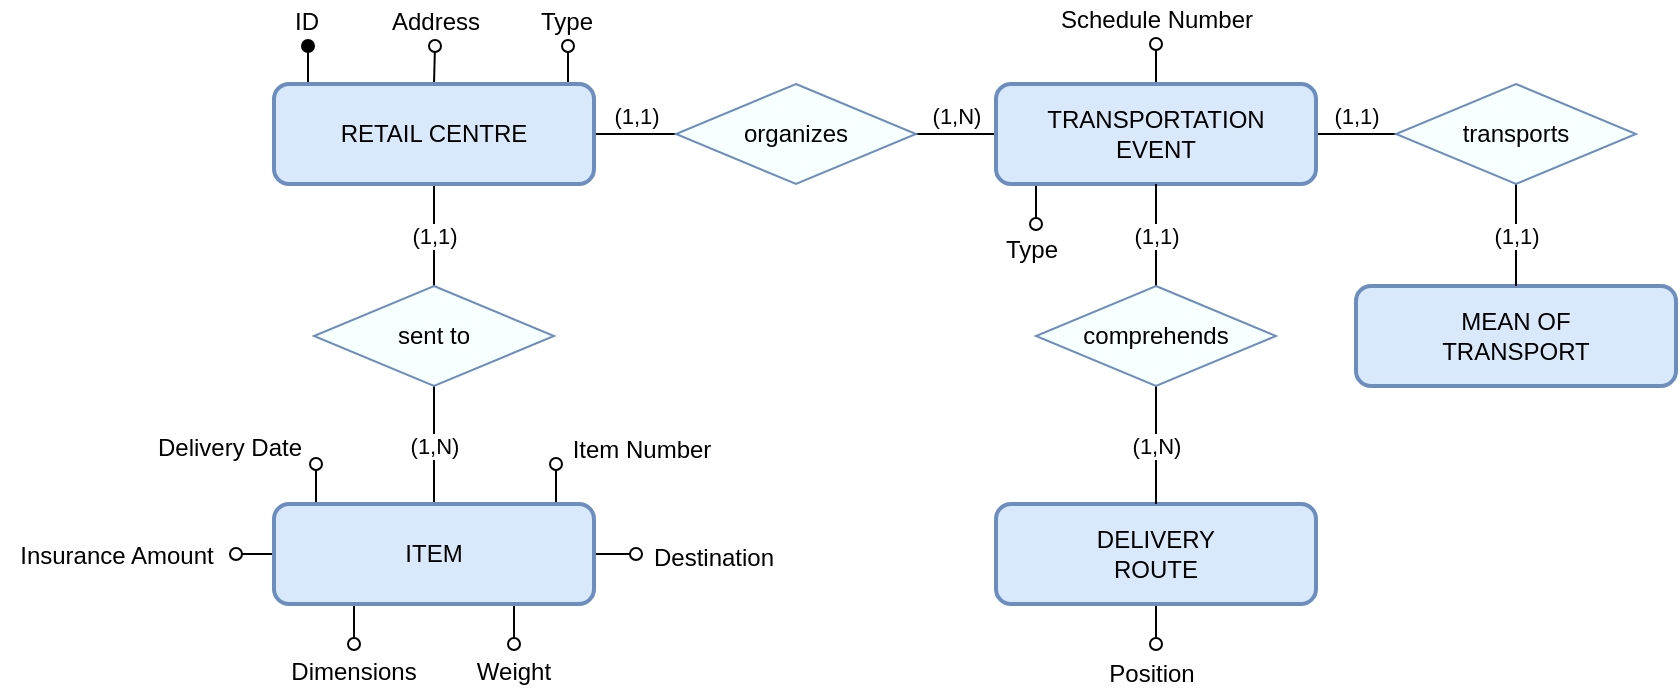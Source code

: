 <mxfile version="10.6.1" type="device"><diagram id="y6d7kFOWfY72LnJAd21g" name="Page-1"><mxGraphModel dx="840" dy="455" grid="1" gridSize="10" guides="1" tooltips="1" connect="1" arrows="1" fold="1" page="1" pageScale="1" pageWidth="827" pageHeight="1169" math="0" shadow="0"><root><mxCell id="0"/><mxCell id="1" parent="0"/><mxCell id="rHBw2-VPmBEkegJFUxb4-12" value="(1,N)" style="edgeStyle=orthogonalEdgeStyle;rounded=0;orthogonalLoop=1;jettySize=auto;html=1;exitX=0.5;exitY=0;exitDx=0;exitDy=0;entryX=0.5;entryY=1;entryDx=0;entryDy=0;endArrow=none;endFill=0;" parent="1" source="W9xxZfbrDPQFDgMLqHGM-27" target="rHBw2-VPmBEkegJFUxb4-10" edge="1"><mxGeometry relative="1" as="geometry"/></mxCell><mxCell id="rHBw2-VPmBEkegJFUxb4-27" style="edgeStyle=orthogonalEdgeStyle;rounded=0;orthogonalLoop=1;jettySize=auto;html=1;exitX=0.25;exitY=1;exitDx=0;exitDy=0;endArrow=oval;endFill=0;" parent="1" source="W9xxZfbrDPQFDgMLqHGM-27" edge="1"><mxGeometry relative="1" as="geometry"><mxPoint x="239" y="470" as="targetPoint"/></mxGeometry></mxCell><mxCell id="rHBw2-VPmBEkegJFUxb4-28" style="edgeStyle=orthogonalEdgeStyle;rounded=0;orthogonalLoop=1;jettySize=auto;html=1;exitX=0.75;exitY=1;exitDx=0;exitDy=0;endArrow=oval;endFill=0;" parent="1" source="W9xxZfbrDPQFDgMLqHGM-27" edge="1"><mxGeometry relative="1" as="geometry"><mxPoint x="319" y="470" as="targetPoint"/></mxGeometry></mxCell><mxCell id="rHBw2-VPmBEkegJFUxb4-29" style="edgeStyle=orthogonalEdgeStyle;rounded=0;orthogonalLoop=1;jettySize=auto;html=1;exitX=0.25;exitY=0;exitDx=0;exitDy=0;endArrow=oval;endFill=0;" parent="1" source="W9xxZfbrDPQFDgMLqHGM-27" edge="1"><mxGeometry relative="1" as="geometry"><mxPoint x="220" y="380" as="targetPoint"/></mxGeometry></mxCell><mxCell id="rHBw2-VPmBEkegJFUxb4-39" style="edgeStyle=orthogonalEdgeStyle;rounded=0;orthogonalLoop=1;jettySize=auto;html=1;exitX=0.75;exitY=0;exitDx=0;exitDy=0;endArrow=oval;endFill=0;" parent="1" source="W9xxZfbrDPQFDgMLqHGM-27" edge="1"><mxGeometry relative="1" as="geometry"><mxPoint x="340" y="380" as="targetPoint"/></mxGeometry></mxCell><mxCell id="rHBw2-VPmBEkegJFUxb4-42" style="edgeStyle=orthogonalEdgeStyle;rounded=0;orthogonalLoop=1;jettySize=auto;html=1;exitX=1;exitY=0.5;exitDx=0;exitDy=0;endArrow=oval;endFill=0;" parent="1" source="W9xxZfbrDPQFDgMLqHGM-27" edge="1"><mxGeometry relative="1" as="geometry"><mxPoint x="380" y="425" as="targetPoint"/></mxGeometry></mxCell><mxCell id="rHBw2-VPmBEkegJFUxb4-43" style="edgeStyle=orthogonalEdgeStyle;rounded=0;orthogonalLoop=1;jettySize=auto;html=1;exitX=0;exitY=0.5;exitDx=0;exitDy=0;endArrow=oval;endFill=0;" parent="1" source="W9xxZfbrDPQFDgMLqHGM-27" edge="1"><mxGeometry relative="1" as="geometry"><mxPoint x="180" y="425" as="targetPoint"/></mxGeometry></mxCell><mxCell id="W9xxZfbrDPQFDgMLqHGM-27" value="ITEM" style="rounded=1;whiteSpace=wrap;html=1;fillColor=#dae8fc;strokeColor=#6c8ebf;strokeWidth=2;" parent="1" vertex="1"><mxGeometry x="199" y="400" width="160" height="50" as="geometry"/></mxCell><mxCell id="W9xxZfbrDPQFDgMLqHGM-36" value="&lt;div&gt;Item Number&lt;/div&gt;" style="text;html=1;strokeColor=none;fillColor=none;align=center;verticalAlign=middle;whiteSpace=wrap;rounded=0;" parent="1" vertex="1"><mxGeometry x="333" y="362.5" width="100" height="20" as="geometry"/></mxCell><mxCell id="W9xxZfbrDPQFDgMLqHGM-39" value="Weight" style="text;html=1;strokeColor=none;fillColor=none;align=center;verticalAlign=middle;whiteSpace=wrap;rounded=0;" parent="1" vertex="1"><mxGeometry x="299" y="473.5" width="40" height="20" as="geometry"/></mxCell><mxCell id="W9xxZfbrDPQFDgMLqHGM-45" value="Dimensions" style="text;html=1;strokeColor=none;fillColor=none;align=center;verticalAlign=middle;whiteSpace=wrap;rounded=0;" parent="1" vertex="1"><mxGeometry x="209" y="473.5" width="60" height="20" as="geometry"/></mxCell><mxCell id="W9xxZfbrDPQFDgMLqHGM-109" style="edgeStyle=orthogonalEdgeStyle;rounded=0;orthogonalLoop=1;jettySize=auto;html=1;exitX=0.5;exitY=0;exitDx=0;exitDy=0;endArrow=oval;endFill=0;" parent="1" source="W9xxZfbrDPQFDgMLqHGM-64" edge="1"><mxGeometry relative="1" as="geometry"><mxPoint x="279.5" y="171" as="targetPoint"/></mxGeometry></mxCell><mxCell id="rHBw2-VPmBEkegJFUxb4-11" value="(1,1)" style="edgeStyle=orthogonalEdgeStyle;rounded=0;orthogonalLoop=1;jettySize=auto;html=1;exitX=0.5;exitY=1;exitDx=0;exitDy=0;entryX=0.5;entryY=0;entryDx=0;entryDy=0;endArrow=none;endFill=0;" parent="1" source="W9xxZfbrDPQFDgMLqHGM-64" target="rHBw2-VPmBEkegJFUxb4-10" edge="1"><mxGeometry relative="1" as="geometry"/></mxCell><mxCell id="rHBw2-VPmBEkegJFUxb4-13" style="edgeStyle=orthogonalEdgeStyle;rounded=0;orthogonalLoop=1;jettySize=auto;html=1;exitX=0.25;exitY=0;exitDx=0;exitDy=0;endArrow=oval;endFill=1;" parent="1" source="W9xxZfbrDPQFDgMLqHGM-64" edge="1"><mxGeometry relative="1" as="geometry"><mxPoint x="216" y="171" as="targetPoint"/></mxGeometry></mxCell><mxCell id="rHBw2-VPmBEkegJFUxb4-14" style="edgeStyle=orthogonalEdgeStyle;rounded=0;orthogonalLoop=1;jettySize=auto;html=1;exitX=0.75;exitY=0;exitDx=0;exitDy=0;endArrow=oval;endFill=0;" parent="1" source="W9xxZfbrDPQFDgMLqHGM-64" edge="1"><mxGeometry relative="1" as="geometry"><mxPoint x="346" y="171" as="targetPoint"/></mxGeometry></mxCell><mxCell id="rHBw2-VPmBEkegJFUxb4-21" value="(1,1)" style="edgeStyle=orthogonalEdgeStyle;rounded=0;orthogonalLoop=1;jettySize=auto;html=1;exitX=1;exitY=0.5;exitDx=0;exitDy=0;entryX=0;entryY=0.5;entryDx=0;entryDy=0;endArrow=none;endFill=0;verticalAlign=bottom;" parent="1" source="W9xxZfbrDPQFDgMLqHGM-64" target="rHBw2-VPmBEkegJFUxb4-20" edge="1"><mxGeometry relative="1" as="geometry"/></mxCell><mxCell id="W9xxZfbrDPQFDgMLqHGM-64" value="RETAIL CENTRE" style="rounded=1;whiteSpace=wrap;html=1;fillColor=#dae8fc;strokeColor=#6c8ebf;strokeWidth=2;" parent="1" vertex="1"><mxGeometry x="199" y="190" width="160" height="50" as="geometry"/></mxCell><mxCell id="rHBw2-VPmBEkegJFUxb4-23" value="(1,N)" style="edgeStyle=orthogonalEdgeStyle;rounded=0;orthogonalLoop=1;jettySize=auto;html=1;exitX=0;exitY=0.5;exitDx=0;exitDy=0;entryX=1;entryY=0.5;entryDx=0;entryDy=0;endArrow=none;endFill=0;verticalAlign=bottom;" parent="1" source="W9xxZfbrDPQFDgMLqHGM-66" target="rHBw2-VPmBEkegJFUxb4-20" edge="1"><mxGeometry relative="1" as="geometry"/></mxCell><mxCell id="rHBw2-VPmBEkegJFUxb4-25" style="edgeStyle=orthogonalEdgeStyle;rounded=0;orthogonalLoop=1;jettySize=auto;html=1;exitX=0.5;exitY=0;exitDx=0;exitDy=0;endArrow=oval;endFill=0;" parent="1" source="W9xxZfbrDPQFDgMLqHGM-66" edge="1"><mxGeometry relative="1" as="geometry"><mxPoint x="640" y="170" as="targetPoint"/></mxGeometry></mxCell><mxCell id="xQWVFKRcp4LYBicVElAH-1" style="edgeStyle=orthogonalEdgeStyle;rounded=0;orthogonalLoop=1;jettySize=auto;html=1;exitX=0.25;exitY=1;exitDx=0;exitDy=0;endArrow=oval;endFill=0;" parent="1" source="W9xxZfbrDPQFDgMLqHGM-66" edge="1"><mxGeometry relative="1" as="geometry"><mxPoint x="580" y="260" as="targetPoint"/></mxGeometry></mxCell><mxCell id="xQWVFKRcp4LYBicVElAH-3" value="(1,1)" style="edgeStyle=orthogonalEdgeStyle;rounded=0;orthogonalLoop=1;jettySize=auto;html=1;exitX=1;exitY=0.5;exitDx=0;exitDy=0;entryX=0;entryY=0.5;entryDx=0;entryDy=0;endArrow=none;endFill=0;verticalAlign=bottom;" parent="1" source="W9xxZfbrDPQFDgMLqHGM-66" target="W9xxZfbrDPQFDgMLqHGM-68" edge="1"><mxGeometry relative="1" as="geometry"/></mxCell><mxCell id="W9xxZfbrDPQFDgMLqHGM-66" value="&lt;div&gt;TRANSPORTATION&lt;/div&gt;&lt;div&gt;EVENT&lt;br&gt;&lt;/div&gt;" style="rounded=1;whiteSpace=wrap;html=1;fillColor=#dae8fc;strokeColor=#6c8ebf;strokeWidth=2;" parent="1" vertex="1"><mxGeometry x="560" y="190" width="160" height="50" as="geometry"/></mxCell><mxCell id="W9xxZfbrDPQFDgMLqHGM-67" value="&lt;div&gt;MEAN OF&lt;br&gt;&lt;/div&gt;&lt;div&gt;TRANSPORT&lt;br&gt;&lt;/div&gt;" style="rounded=1;whiteSpace=wrap;html=1;fillColor=#dae8fc;strokeColor=#6c8ebf;strokeWidth=2;" parent="1" vertex="1"><mxGeometry x="740" y="291" width="160" height="50" as="geometry"/></mxCell><mxCell id="xQWVFKRcp4LYBicVElAH-2" value="(1,1)" style="edgeStyle=orthogonalEdgeStyle;rounded=0;orthogonalLoop=1;jettySize=auto;html=1;exitX=0.5;exitY=1;exitDx=0;exitDy=0;entryX=0.5;entryY=0;entryDx=0;entryDy=0;endArrow=none;endFill=0;" parent="1" source="W9xxZfbrDPQFDgMLqHGM-68" target="W9xxZfbrDPQFDgMLqHGM-67" edge="1"><mxGeometry relative="1" as="geometry"/></mxCell><mxCell id="W9xxZfbrDPQFDgMLqHGM-68" value="transports" style="rhombus;whiteSpace=wrap;html=1;fillColor=#F7FFFF;strokeColor=#6c8ebf;" parent="1" vertex="1"><mxGeometry x="760" y="190" width="120" height="50" as="geometry"/></mxCell><mxCell id="W9xxZfbrDPQFDgMLqHGM-110" value="Type" style="text;html=1;strokeColor=none;fillColor=none;align=center;verticalAlign=middle;whiteSpace=wrap;rounded=0;" parent="1" vertex="1"><mxGeometry x="328" y="149" width="35" height="20" as="geometry"/></mxCell><mxCell id="W9xxZfbrDPQFDgMLqHGM-111" value="ID" style="text;html=1;strokeColor=none;fillColor=none;align=center;verticalAlign=middle;whiteSpace=wrap;rounded=0;" parent="1" vertex="1"><mxGeometry x="198" y="149" width="35" height="20" as="geometry"/></mxCell><mxCell id="W9xxZfbrDPQFDgMLqHGM-112" value="Address" style="text;html=1;strokeColor=none;fillColor=none;align=center;verticalAlign=middle;whiteSpace=wrap;rounded=0;" parent="1" vertex="1"><mxGeometry x="255.5" y="149" width="48" height="20" as="geometry"/></mxCell><mxCell id="W9xxZfbrDPQFDgMLqHGM-114" value="Schedule Number" style="text;html=1;strokeColor=none;fillColor=none;align=center;verticalAlign=middle;whiteSpace=wrap;rounded=0;" parent="1" vertex="1"><mxGeometry x="572.5" y="148" width="135" height="20" as="geometry"/></mxCell><mxCell id="W9xxZfbrDPQFDgMLqHGM-163" value="Insurance Amount" style="text;html=1;strokeColor=none;fillColor=none;align=center;verticalAlign=middle;whiteSpace=wrap;rounded=0;" parent="1" vertex="1"><mxGeometry x="62" y="416" width="117" height="20" as="geometry"/></mxCell><mxCell id="W9xxZfbrDPQFDgMLqHGM-165" value="Destination" style="text;html=1;strokeColor=none;fillColor=none;align=center;verticalAlign=middle;whiteSpace=wrap;rounded=0;" parent="1" vertex="1"><mxGeometry x="389" y="417" width="60" height="20" as="geometry"/></mxCell><mxCell id="rHBw2-VPmBEkegJFUxb4-10" value="sent to" style="rhombus;whiteSpace=wrap;html=1;fillColor=#F7FFFF;strokeColor=#6c8ebf;" parent="1" vertex="1"><mxGeometry x="219" y="291" width="120" height="50" as="geometry"/></mxCell><mxCell id="rHBw2-VPmBEkegJFUxb4-18" value="Type" style="text;html=1;strokeColor=none;fillColor=none;align=center;verticalAlign=middle;whiteSpace=wrap;rounded=0;" parent="1" vertex="1"><mxGeometry x="558" y="263" width="40" height="20" as="geometry"/></mxCell><mxCell id="rHBw2-VPmBEkegJFUxb4-20" value="organizes" style="rhombus;whiteSpace=wrap;html=1;fillColor=#F7FFFF;strokeColor=#6c8ebf;" parent="1" vertex="1"><mxGeometry x="400" y="190" width="120" height="50" as="geometry"/></mxCell><mxCell id="rHBw2-VPmBEkegJFUxb4-30" value="Delivery Date" style="text;html=1;strokeColor=none;fillColor=none;align=center;verticalAlign=middle;whiteSpace=wrap;rounded=0;" parent="1" vertex="1"><mxGeometry x="132" y="361.5" width="90" height="20" as="geometry"/></mxCell><mxCell id="rHBw2-VPmBEkegJFUxb4-35" style="edgeStyle=orthogonalEdgeStyle;rounded=0;orthogonalLoop=1;jettySize=auto;html=1;exitX=0.5;exitY=1;exitDx=0;exitDy=0;endArrow=oval;endFill=0;" parent="1" source="rHBw2-VPmBEkegJFUxb4-31" edge="1"><mxGeometry relative="1" as="geometry"><mxPoint x="640" y="470" as="targetPoint"/></mxGeometry></mxCell><mxCell id="rHBw2-VPmBEkegJFUxb4-31" value="&lt;div&gt;DELIVERY&lt;/div&gt;&lt;div&gt;ROUTE&lt;br&gt;&lt;/div&gt;" style="rounded=1;whiteSpace=wrap;html=1;fillColor=#dae8fc;strokeColor=#6c8ebf;strokeWidth=2;" parent="1" vertex="1"><mxGeometry x="560" y="400" width="160" height="50" as="geometry"/></mxCell><mxCell id="rHBw2-VPmBEkegJFUxb4-33" value="(1,1)" style="edgeStyle=orthogonalEdgeStyle;rounded=0;orthogonalLoop=1;jettySize=auto;html=1;exitX=0.5;exitY=0;exitDx=0;exitDy=0;entryX=0.5;entryY=1;entryDx=0;entryDy=0;endArrow=none;endFill=0;" parent="1" source="rHBw2-VPmBEkegJFUxb4-32" target="W9xxZfbrDPQFDgMLqHGM-66" edge="1"><mxGeometry relative="1" as="geometry"/></mxCell><mxCell id="rHBw2-VPmBEkegJFUxb4-34" value="(1,N)" style="edgeStyle=orthogonalEdgeStyle;rounded=0;orthogonalLoop=1;jettySize=auto;html=1;exitX=0.5;exitY=1;exitDx=0;exitDy=0;entryX=0.5;entryY=0;entryDx=0;entryDy=0;endArrow=none;endFill=0;" parent="1" source="rHBw2-VPmBEkegJFUxb4-32" target="rHBw2-VPmBEkegJFUxb4-31" edge="1"><mxGeometry relative="1" as="geometry"/></mxCell><mxCell id="rHBw2-VPmBEkegJFUxb4-32" value="comprehends" style="rhombus;whiteSpace=wrap;html=1;fillColor=#F7FFFF;strokeColor=#6c8ebf;" parent="1" vertex="1"><mxGeometry x="580" y="291" width="120" height="50" as="geometry"/></mxCell><mxCell id="rHBw2-VPmBEkegJFUxb4-36" value="Position" style="text;html=1;strokeColor=none;fillColor=none;align=center;verticalAlign=middle;whiteSpace=wrap;rounded=0;" parent="1" vertex="1"><mxGeometry x="618" y="475" width="40" height="20" as="geometry"/></mxCell></root></mxGraphModel></diagram></mxfile>